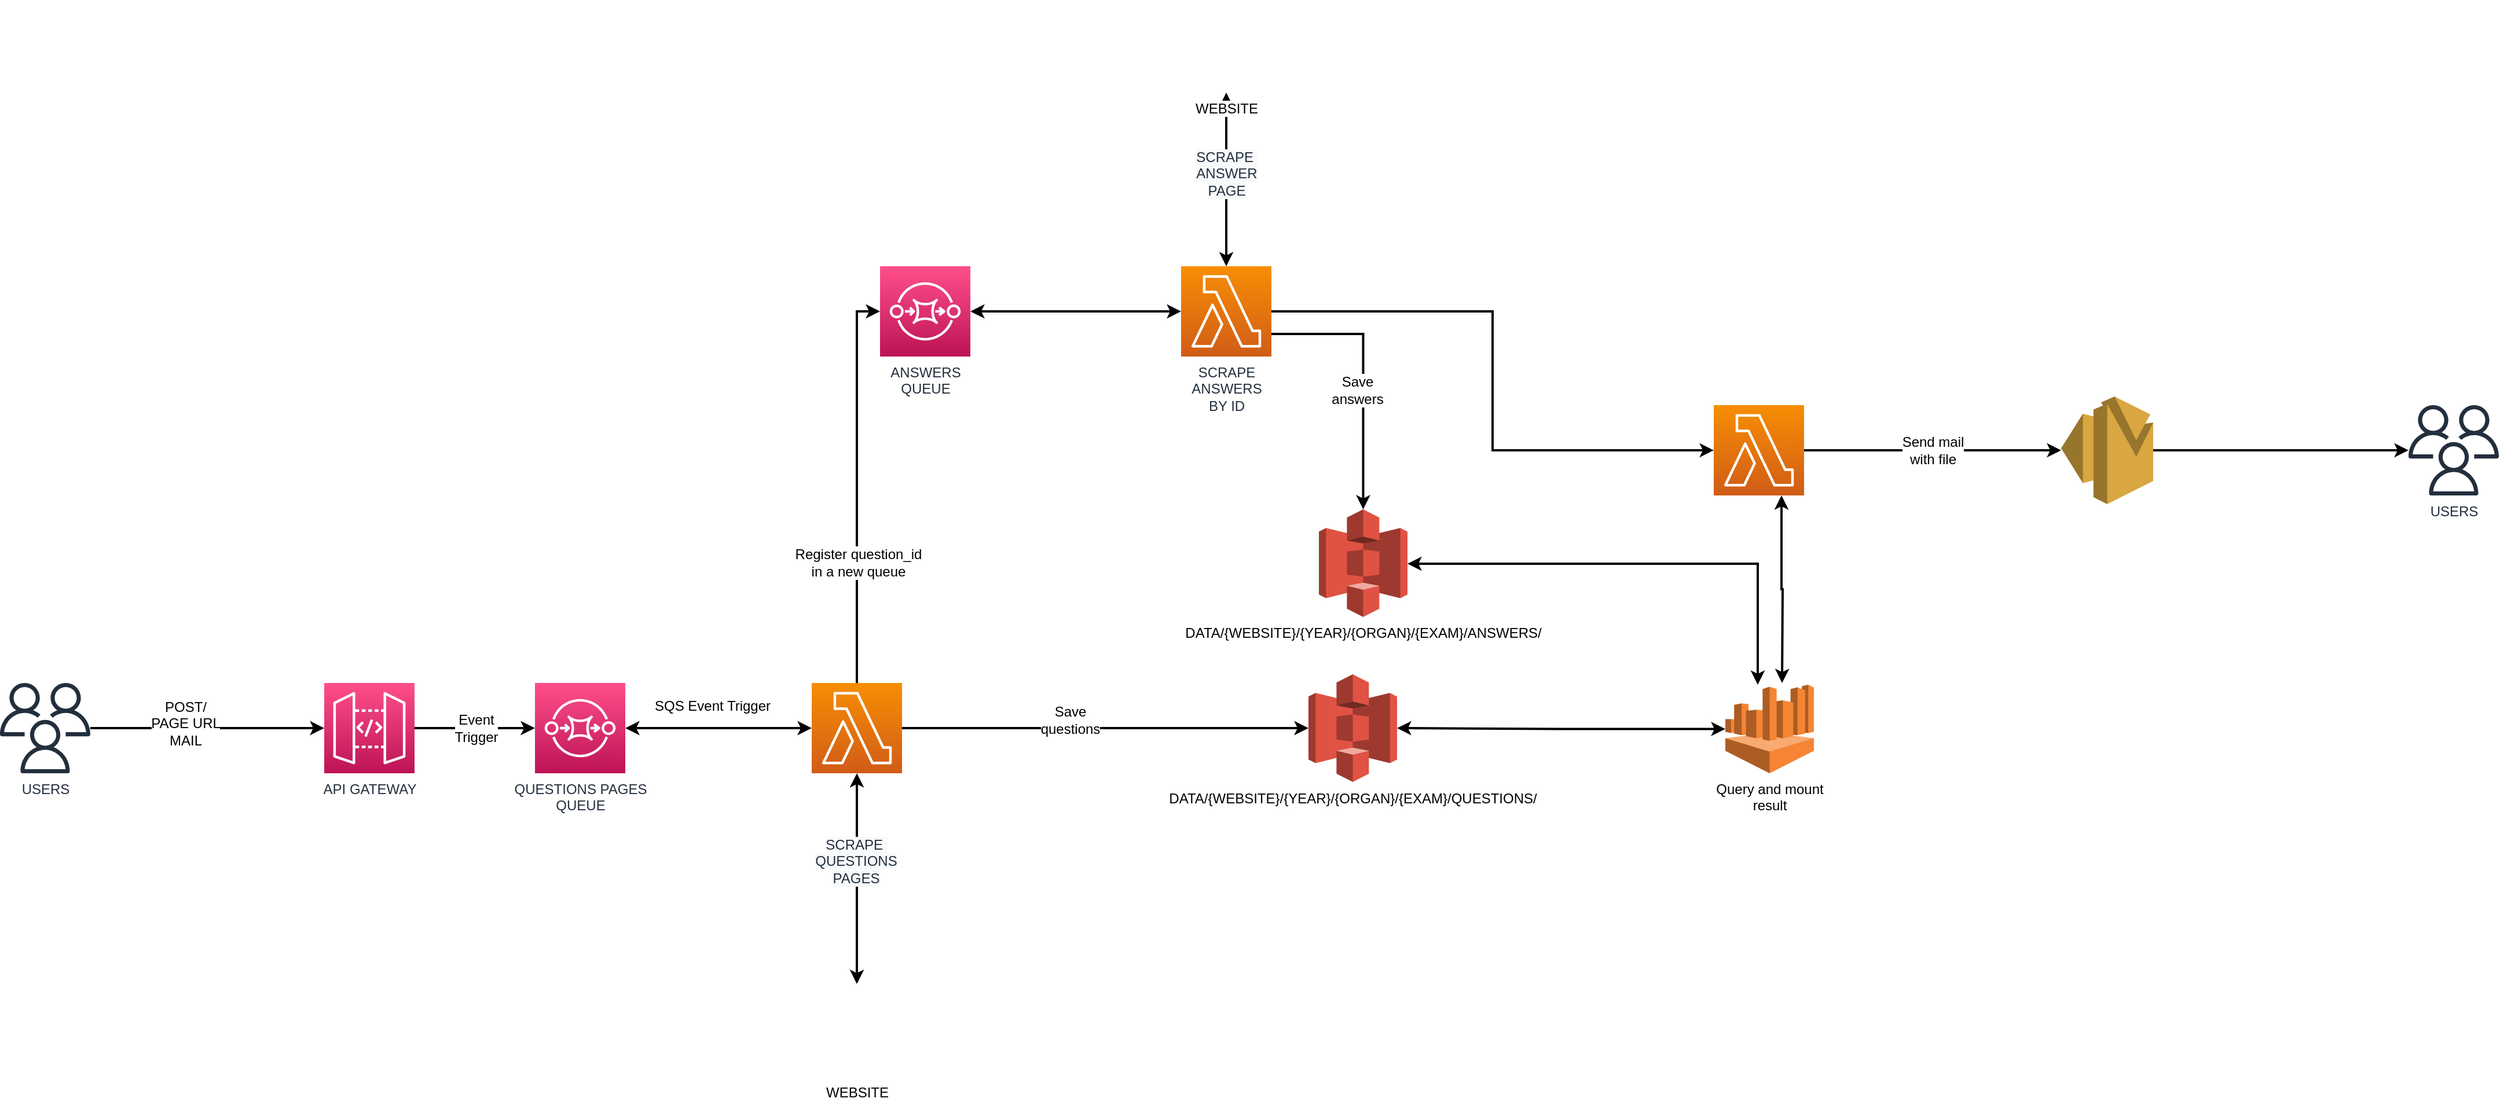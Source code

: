 <mxfile version="16.0.0" pages="2"><diagram id="7DnT26ntgXvIoEpRahuZ" name="Page-1"><mxGraphModel dx="1678" dy="2007" grid="1" gridSize="10" guides="1" tooltips="1" connect="1" arrows="1" fold="1" page="1" pageScale="1" pageWidth="850" pageHeight="1100" math="0" shadow="0"><root><mxCell id="0"/><mxCell id="1" parent="0"/><mxCell id="-Fg8H4_anvK1-Mh1O-vA-14" style="edgeStyle=orthogonalEdgeStyle;rounded=0;orthogonalLoop=1;jettySize=auto;html=1;startArrow=none;startFill=0;strokeWidth=2;" edge="1" parent="1" source="-Fg8H4_anvK1-Mh1O-vA-1" target="-Fg8H4_anvK1-Mh1O-vA-2"><mxGeometry relative="1" as="geometry"/></mxCell><mxCell id="-Fg8H4_anvK1-Mh1O-vA-15" value="&lt;font style=&quot;font-size: 12px&quot;&gt;POST/&lt;br&gt;PAGE URL&lt;br&gt;MAIL&lt;br&gt;&lt;/font&gt;" style="edgeLabel;html=1;align=center;verticalAlign=middle;resizable=0;points=[];" vertex="1" connectable="0" parent="-Fg8H4_anvK1-Mh1O-vA-14"><mxGeometry x="-0.189" y="4" relative="1" as="geometry"><mxPoint as="offset"/></mxGeometry></mxCell><mxCell id="-Fg8H4_anvK1-Mh1O-vA-1" value="USERS" style="sketch=0;outlineConnect=0;fontColor=#232F3E;gradientColor=none;fillColor=#232F3D;strokeColor=none;dashed=0;verticalLabelPosition=bottom;verticalAlign=top;align=center;html=1;fontSize=12;fontStyle=0;aspect=fixed;pointerEvents=1;shape=mxgraph.aws4.users;" vertex="1" parent="1"><mxGeometry x="60" y="150" width="78" height="78" as="geometry"/></mxCell><mxCell id="-Fg8H4_anvK1-Mh1O-vA-4" style="edgeStyle=orthogonalEdgeStyle;rounded=0;orthogonalLoop=1;jettySize=auto;html=1;entryX=0;entryY=0.5;entryDx=0;entryDy=0;entryPerimeter=0;strokeWidth=2;" edge="1" parent="1" source="-Fg8H4_anvK1-Mh1O-vA-2" target="-Fg8H4_anvK1-Mh1O-vA-3"><mxGeometry relative="1" as="geometry"/></mxCell><mxCell id="-Fg8H4_anvK1-Mh1O-vA-16" value="Event&lt;br&gt;Trigger" style="edgeLabel;html=1;align=center;verticalAlign=middle;resizable=0;points=[];fontSize=12;" vertex="1" connectable="0" parent="-Fg8H4_anvK1-Mh1O-vA-4"><mxGeometry x="0.02" relative="1" as="geometry"><mxPoint as="offset"/></mxGeometry></mxCell><mxCell id="-Fg8H4_anvK1-Mh1O-vA-2" value="API GATEWAY" style="sketch=0;points=[[0,0,0],[0.25,0,0],[0.5,0,0],[0.75,0,0],[1,0,0],[0,1,0],[0.25,1,0],[0.5,1,0],[0.75,1,0],[1,1,0],[0,0.25,0],[0,0.5,0],[0,0.75,0],[1,0.25,0],[1,0.5,0],[1,0.75,0]];outlineConnect=0;fontColor=#232F3E;gradientColor=#FF4F8B;gradientDirection=north;fillColor=#BC1356;strokeColor=#ffffff;dashed=0;verticalLabelPosition=bottom;verticalAlign=top;align=center;html=1;fontSize=12;fontStyle=0;aspect=fixed;shape=mxgraph.aws4.resourceIcon;resIcon=mxgraph.aws4.api_gateway;" vertex="1" parent="1"><mxGeometry x="340" y="150" width="78" height="78" as="geometry"/></mxCell><mxCell id="-Fg8H4_anvK1-Mh1O-vA-6" style="edgeStyle=orthogonalEdgeStyle;rounded=0;orthogonalLoop=1;jettySize=auto;html=1;strokeWidth=2;startArrow=classic;startFill=1;" edge="1" parent="1" source="-Fg8H4_anvK1-Mh1O-vA-3" target="-Fg8H4_anvK1-Mh1O-vA-5"><mxGeometry relative="1" as="geometry"/></mxCell><mxCell id="-Fg8H4_anvK1-Mh1O-vA-17" value="SQS Event Trigger" style="edgeLabel;html=1;align=center;verticalAlign=middle;resizable=0;points=[];fontSize=12;" vertex="1" connectable="0" parent="-Fg8H4_anvK1-Mh1O-vA-6"><mxGeometry x="-0.193" y="4" relative="1" as="geometry"><mxPoint x="10" y="-15" as="offset"/></mxGeometry></mxCell><mxCell id="-Fg8H4_anvK1-Mh1O-vA-3" value="QUESTIONS PAGES&lt;br&gt;QUEUE" style="sketch=0;points=[[0,0,0],[0.25,0,0],[0.5,0,0],[0.75,0,0],[1,0,0],[0,1,0],[0.25,1,0],[0.5,1,0],[0.75,1,0],[1,1,0],[0,0.25,0],[0,0.5,0],[0,0.75,0],[1,0.25,0],[1,0.5,0],[1,0.75,0]];outlineConnect=0;fontColor=#232F3E;gradientColor=#FF4F8B;gradientDirection=north;fillColor=#BC1356;strokeColor=#ffffff;dashed=0;verticalLabelPosition=bottom;verticalAlign=top;align=center;html=1;fontSize=12;fontStyle=0;aspect=fixed;shape=mxgraph.aws4.resourceIcon;resIcon=mxgraph.aws4.sqs;" vertex="1" parent="1"><mxGeometry x="522" y="150" width="78" height="78" as="geometry"/></mxCell><mxCell id="-Fg8H4_anvK1-Mh1O-vA-10" style="edgeStyle=orthogonalEdgeStyle;rounded=0;orthogonalLoop=1;jettySize=auto;html=1;startArrow=none;startFill=0;strokeWidth=2;" edge="1" parent="1" source="-Fg8H4_anvK1-Mh1O-vA-5" target="-Fg8H4_anvK1-Mh1O-vA-9"><mxGeometry relative="1" as="geometry"/></mxCell><mxCell id="-Fg8H4_anvK1-Mh1O-vA-48" value="Save&lt;br&gt;questions" style="edgeLabel;html=1;align=center;verticalAlign=middle;resizable=0;points=[];fontSize=12;" vertex="1" connectable="0" parent="-Fg8H4_anvK1-Mh1O-vA-10"><mxGeometry x="-0.17" y="7" relative="1" as="geometry"><mxPoint x="-1" as="offset"/></mxGeometry></mxCell><mxCell id="-Fg8H4_anvK1-Mh1O-vA-22" style="edgeStyle=orthogonalEdgeStyle;rounded=0;orthogonalLoop=1;jettySize=auto;html=1;entryX=0;entryY=0.5;entryDx=0;entryDy=0;entryPerimeter=0;fontSize=12;startArrow=none;startFill=0;strokeWidth=2;" edge="1" parent="1" source="-Fg8H4_anvK1-Mh1O-vA-5" target="-Fg8H4_anvK1-Mh1O-vA-20"><mxGeometry relative="1" as="geometry"/></mxCell><mxCell id="-Fg8H4_anvK1-Mh1O-vA-57" value="Register question_id &lt;br&gt;in a new queue" style="edgeLabel;html=1;align=center;verticalAlign=middle;resizable=0;points=[];fontSize=12;" vertex="1" connectable="0" parent="-Fg8H4_anvK1-Mh1O-vA-22"><mxGeometry x="-0.397" y="-1" relative="1" as="geometry"><mxPoint y="-1" as="offset"/></mxGeometry></mxCell><mxCell id="-Fg8H4_anvK1-Mh1O-vA-34" style="edgeStyle=orthogonalEdgeStyle;rounded=0;orthogonalLoop=1;jettySize=auto;html=1;fontSize=12;startArrow=classic;startFill=1;strokeWidth=2;" edge="1" parent="1" source="-Fg8H4_anvK1-Mh1O-vA-5" target="-Fg8H4_anvK1-Mh1O-vA-33"><mxGeometry relative="1" as="geometry"/></mxCell><mxCell id="-Fg8H4_anvK1-Mh1O-vA-35" value="&lt;span style=&quot;color: rgb(35 , 47 , 62) ; background-color: rgb(248 , 249 , 250)&quot;&gt;SCRAPE&amp;nbsp;&lt;/span&gt;&lt;br style=&quot;color: rgb(35 , 47 , 62)&quot;&gt;&lt;span style=&quot;color: rgb(35 , 47 , 62) ; background-color: rgb(248 , 249 , 250)&quot;&gt;QUESTIONS&lt;/span&gt;&lt;br style=&quot;color: rgb(35 , 47 , 62)&quot;&gt;&lt;span style=&quot;color: rgb(35 , 47 , 62) ; background-color: rgb(248 , 249 , 250)&quot;&gt;PAGES&lt;/span&gt;" style="edgeLabel;html=1;align=center;verticalAlign=middle;resizable=0;points=[];fontSize=12;" vertex="1" connectable="0" parent="-Fg8H4_anvK1-Mh1O-vA-34"><mxGeometry x="-0.153" y="-1" relative="1" as="geometry"><mxPoint y="-1" as="offset"/></mxGeometry></mxCell><mxCell id="-Fg8H4_anvK1-Mh1O-vA-5" value="" style="sketch=0;points=[[0,0,0],[0.25,0,0],[0.5,0,0],[0.75,0,0],[1,0,0],[0,1,0],[0.25,1,0],[0.5,1,0],[0.75,1,0],[1,1,0],[0,0.25,0],[0,0.5,0],[0,0.75,0],[1,0.25,0],[1,0.5,0],[1,0.75,0]];outlineConnect=0;fontColor=#232F3E;gradientColor=#F78E04;gradientDirection=north;fillColor=#D05C17;strokeColor=#ffffff;dashed=0;verticalLabelPosition=bottom;verticalAlign=top;align=center;html=1;fontSize=12;fontStyle=0;aspect=fixed;shape=mxgraph.aws4.resourceIcon;resIcon=mxgraph.aws4.lambda;" vertex="1" parent="1"><mxGeometry x="761" y="150" width="78" height="78" as="geometry"/></mxCell><mxCell id="-Fg8H4_anvK1-Mh1O-vA-9" value="DATA/{WEBSITE}/{YEAR}/{ORGAN}/{EXAM}/QUESTIONS/" style="outlineConnect=0;dashed=0;verticalLabelPosition=bottom;verticalAlign=top;align=center;html=1;shape=mxgraph.aws3.s3;fillColor=#E05243;gradientColor=none;" vertex="1" parent="1"><mxGeometry x="1190" y="142.5" width="76.5" height="93" as="geometry"/></mxCell><mxCell id="-Fg8H4_anvK1-Mh1O-vA-25" style="edgeStyle=orthogonalEdgeStyle;rounded=0;orthogonalLoop=1;jettySize=auto;html=1;entryX=0;entryY=0.5;entryDx=0;entryDy=0;entryPerimeter=0;fontSize=12;startArrow=classic;startFill=1;strokeWidth=2;" edge="1" parent="1" source="-Fg8H4_anvK1-Mh1O-vA-20" target="-Fg8H4_anvK1-Mh1O-vA-24"><mxGeometry relative="1" as="geometry"/></mxCell><mxCell id="-Fg8H4_anvK1-Mh1O-vA-20" value="ANSWERS&lt;br&gt;QUEUE" style="sketch=0;points=[[0,0,0],[0.25,0,0],[0.5,0,0],[0.75,0,0],[1,0,0],[0,1,0],[0.25,1,0],[0.5,1,0],[0.75,1,0],[1,1,0],[0,0.25,0],[0,0.5,0],[0,0.75,0],[1,0.25,0],[1,0.5,0],[1,0.75,0]];outlineConnect=0;fontColor=#232F3E;gradientColor=#FF4F8B;gradientDirection=north;fillColor=#BC1356;strokeColor=#ffffff;dashed=0;verticalLabelPosition=bottom;verticalAlign=top;align=center;html=1;fontSize=12;fontStyle=0;aspect=fixed;shape=mxgraph.aws4.resourceIcon;resIcon=mxgraph.aws4.sqs;" vertex="1" parent="1"><mxGeometry x="820" y="-210" width="78" height="78" as="geometry"/></mxCell><mxCell id="-Fg8H4_anvK1-Mh1O-vA-37" style="edgeStyle=orthogonalEdgeStyle;rounded=0;orthogonalLoop=1;jettySize=auto;html=1;fontSize=12;startArrow=classic;startFill=1;strokeWidth=2;" edge="1" parent="1" source="-Fg8H4_anvK1-Mh1O-vA-24" target="-Fg8H4_anvK1-Mh1O-vA-36"><mxGeometry relative="1" as="geometry"/></mxCell><mxCell id="-Fg8H4_anvK1-Mh1O-vA-38" value="&lt;span style=&quot;color: rgb(35 , 47 , 62) ; background-color: rgb(248 , 249 , 250)&quot;&gt;SCRAPE&amp;nbsp;&lt;/span&gt;&lt;br style=&quot;color: rgb(35 , 47 , 62)&quot;&gt;&lt;span style=&quot;color: rgb(35 , 47 , 62) ; background-color: rgb(248 , 249 , 250)&quot;&gt;ANSWER&lt;/span&gt;&lt;br style=&quot;color: rgb(35 , 47 , 62)&quot;&gt;&lt;span style=&quot;color: rgb(35 , 47 , 62) ; background-color: rgb(248 , 249 , 250)&quot;&gt;PAGE&lt;/span&gt;" style="edgeLabel;html=1;align=center;verticalAlign=middle;resizable=0;points=[];fontSize=12;" vertex="1" connectable="0" parent="-Fg8H4_anvK1-Mh1O-vA-37"><mxGeometry x="0.069" relative="1" as="geometry"><mxPoint as="offset"/></mxGeometry></mxCell><mxCell id="-Fg8H4_anvK1-Mh1O-vA-40" style="edgeStyle=orthogonalEdgeStyle;rounded=0;orthogonalLoop=1;jettySize=auto;html=1;fontSize=12;startArrow=none;startFill=0;strokeWidth=2;exitX=1;exitY=0.75;exitDx=0;exitDy=0;exitPerimeter=0;" edge="1" parent="1" source="-Fg8H4_anvK1-Mh1O-vA-24" target="-Fg8H4_anvK1-Mh1O-vA-39"><mxGeometry relative="1" as="geometry"/></mxCell><mxCell id="-Fg8H4_anvK1-Mh1O-vA-47" value="Save&lt;br&gt;answers" style="edgeLabel;html=1;align=center;verticalAlign=middle;resizable=0;points=[];fontSize=12;" vertex="1" connectable="0" parent="-Fg8H4_anvK1-Mh1O-vA-40"><mxGeometry x="0.101" y="-6" relative="1" as="geometry"><mxPoint as="offset"/></mxGeometry></mxCell><mxCell id="-Fg8H4_anvK1-Mh1O-vA-45" style="edgeStyle=orthogonalEdgeStyle;rounded=0;orthogonalLoop=1;jettySize=auto;html=1;fontSize=12;startArrow=none;startFill=0;strokeWidth=2;entryX=0;entryY=0.5;entryDx=0;entryDy=0;entryPerimeter=0;" edge="1" parent="1" source="-Fg8H4_anvK1-Mh1O-vA-24" target="-Fg8H4_anvK1-Mh1O-vA-44"><mxGeometry relative="1" as="geometry"/></mxCell><mxCell id="-Fg8H4_anvK1-Mh1O-vA-24" value="SCRAPE&lt;br&gt;ANSWERS&lt;br&gt;BY ID" style="sketch=0;points=[[0,0,0],[0.25,0,0],[0.5,0,0],[0.75,0,0],[1,0,0],[0,1,0],[0.25,1,0],[0.5,1,0],[0.75,1,0],[1,1,0],[0,0.25,0],[0,0.5,0],[0,0.75,0],[1,0.25,0],[1,0.5,0],[1,0.75,0]];outlineConnect=0;fontColor=#232F3E;gradientColor=#F78E04;gradientDirection=north;fillColor=#D05C17;strokeColor=#ffffff;dashed=0;verticalLabelPosition=bottom;verticalAlign=top;align=center;html=1;fontSize=12;fontStyle=0;aspect=fixed;shape=mxgraph.aws4.resourceIcon;resIcon=mxgraph.aws4.lambda;" vertex="1" parent="1"><mxGeometry x="1080" y="-210" width="78" height="78" as="geometry"/></mxCell><mxCell id="-Fg8H4_anvK1-Mh1O-vA-33" value="WEBSITE" style="shape=image;html=1;verticalAlign=top;verticalLabelPosition=bottom;labelBackgroundColor=#ffffff;imageAspect=0;aspect=fixed;image=https://cdn1.iconfinder.com/data/icons/seo-and-web-development-6/32/development_computer_website_check_result-128.png;fontSize=12;" vertex="1" parent="1"><mxGeometry x="760" y="410" width="80" height="80" as="geometry"/></mxCell><mxCell id="-Fg8H4_anvK1-Mh1O-vA-36" value="WEBSITE" style="shape=image;html=1;verticalAlign=top;verticalLabelPosition=bottom;labelBackgroundColor=#ffffff;imageAspect=0;aspect=fixed;image=https://cdn1.iconfinder.com/data/icons/seo-and-web-development-6/32/development_computer_website_check_result-128.png;fontSize=12;" vertex="1" parent="1"><mxGeometry x="1079" y="-440" width="80" height="80" as="geometry"/></mxCell><mxCell id="-Fg8H4_anvK1-Mh1O-vA-39" value="DATA/{WEBSITE}/{YEAR}/{ORGAN}/{EXAM}/ANSWERS/" style="outlineConnect=0;dashed=0;verticalLabelPosition=bottom;verticalAlign=top;align=center;html=1;shape=mxgraph.aws3.s3;fillColor=#E05243;gradientColor=none;fontSize=12;" vertex="1" parent="1"><mxGeometry x="1199" width="76.5" height="93" as="geometry"/></mxCell><mxCell id="-Fg8H4_anvK1-Mh1O-vA-54" value="Send mail&lt;br&gt;with file" style="edgeStyle=orthogonalEdgeStyle;rounded=0;orthogonalLoop=1;jettySize=auto;html=1;fontSize=12;startArrow=none;startFill=0;strokeWidth=2;" edge="1" parent="1" source="-Fg8H4_anvK1-Mh1O-vA-44" target="-Fg8H4_anvK1-Mh1O-vA-53"><mxGeometry relative="1" as="geometry"/></mxCell><mxCell id="-Fg8H4_anvK1-Mh1O-vA-61" style="edgeStyle=orthogonalEdgeStyle;rounded=0;orthogonalLoop=1;jettySize=auto;html=1;fontSize=12;startArrow=classic;startFill=1;strokeWidth=2;exitX=0.75;exitY=1;exitDx=0;exitDy=0;exitPerimeter=0;" edge="1" parent="1" source="-Fg8H4_anvK1-Mh1O-vA-44"><mxGeometry relative="1" as="geometry"><mxPoint x="1599" y="150" as="targetPoint"/></mxGeometry></mxCell><mxCell id="-Fg8H4_anvK1-Mh1O-vA-44" value="" style="sketch=0;points=[[0,0,0],[0.25,0,0],[0.5,0,0],[0.75,0,0],[1,0,0],[0,1,0],[0.25,1,0],[0.5,1,0],[0.75,1,0],[1,1,0],[0,0.25,0],[0,0.5,0],[0,0.75,0],[1,0.25,0],[1,0.5,0],[1,0.75,0]];outlineConnect=0;fontColor=#232F3E;gradientColor=#F78E04;gradientDirection=north;fillColor=#D05C17;strokeColor=#ffffff;dashed=0;verticalLabelPosition=bottom;verticalAlign=top;align=center;html=1;fontSize=12;fontStyle=0;aspect=fixed;shape=mxgraph.aws4.resourceIcon;resIcon=mxgraph.aws4.lambda;" vertex="1" parent="1"><mxGeometry x="1540" y="-90" width="78" height="78" as="geometry"/></mxCell><mxCell id="-Fg8H4_anvK1-Mh1O-vA-56" style="edgeStyle=orthogonalEdgeStyle;rounded=0;orthogonalLoop=1;jettySize=auto;html=1;fontSize=12;startArrow=none;startFill=0;strokeWidth=2;" edge="1" parent="1" source="-Fg8H4_anvK1-Mh1O-vA-53" target="-Fg8H4_anvK1-Mh1O-vA-55"><mxGeometry relative="1" as="geometry"/></mxCell><mxCell id="-Fg8H4_anvK1-Mh1O-vA-53" value="" style="outlineConnect=0;dashed=0;verticalLabelPosition=bottom;verticalAlign=top;align=center;html=1;shape=mxgraph.aws3.ses;fillColor=#D9A741;gradientColor=none;fontSize=12;" vertex="1" parent="1"><mxGeometry x="1840" y="-97.5" width="79.5" height="93" as="geometry"/></mxCell><mxCell id="-Fg8H4_anvK1-Mh1O-vA-55" value="USERS" style="sketch=0;outlineConnect=0;fontColor=#232F3E;gradientColor=none;fillColor=#232F3D;strokeColor=none;dashed=0;verticalLabelPosition=bottom;verticalAlign=top;align=center;html=1;fontSize=12;fontStyle=0;aspect=fixed;pointerEvents=1;shape=mxgraph.aws4.users;" vertex="1" parent="1"><mxGeometry x="2140" y="-90" width="78" height="78" as="geometry"/></mxCell><mxCell id="-Fg8H4_anvK1-Mh1O-vA-62" style="edgeStyle=orthogonalEdgeStyle;rounded=0;orthogonalLoop=1;jettySize=auto;html=1;fontSize=12;startArrow=classic;startFill=1;strokeWidth=2;" edge="1" parent="1" source="-Fg8H4_anvK1-Mh1O-vA-60" target="-Fg8H4_anvK1-Mh1O-vA-9"><mxGeometry relative="1" as="geometry"/></mxCell><mxCell id="-Fg8H4_anvK1-Mh1O-vA-63" style="edgeStyle=orthogonalEdgeStyle;rounded=0;orthogonalLoop=1;jettySize=auto;html=1;fontSize=12;startArrow=classic;startFill=1;strokeWidth=2;" edge="1" parent="1" source="-Fg8H4_anvK1-Mh1O-vA-60" target="-Fg8H4_anvK1-Mh1O-vA-39"><mxGeometry relative="1" as="geometry"><Array as="points"><mxPoint x="1578" y="47"/></Array></mxGeometry></mxCell><mxCell id="-Fg8H4_anvK1-Mh1O-vA-60" value="Query and mount&lt;br&gt;result" style="outlineConnect=0;dashed=0;verticalLabelPosition=bottom;verticalAlign=top;align=center;html=1;shape=mxgraph.aws3.athena;fillColor=#F58534;gradientColor=none;fontSize=12;" vertex="1" parent="1"><mxGeometry x="1550" y="151.5" width="76.5" height="76.5" as="geometry"/></mxCell></root></mxGraphModel></diagram><diagram id="MOIV9ZoXCt8fvfAh72ri" name="Page-2"><mxGraphModel dx="1678" dy="2007" grid="1" gridSize="10" guides="1" tooltips="1" connect="1" arrows="1" fold="1" page="1" pageScale="1" pageWidth="850" pageHeight="1100" math="0" shadow="0"><root><mxCell id="CtDnrbSBx1t2cGp4qnPz-0"/><mxCell id="CtDnrbSBx1t2cGp4qnPz-1" parent="CtDnrbSBx1t2cGp4qnPz-0"/><mxCell id="9U19Qv0EpIV0KqO0DmWt-0" style="edgeStyle=orthogonalEdgeStyle;rounded=0;orthogonalLoop=1;jettySize=auto;html=1;fontSize=12;startArrow=none;startFill=0;strokeWidth=2;" edge="1" parent="CtDnrbSBx1t2cGp4qnPz-1" source="ZTFj2LPznFGpiiusOOFN-0" target="6z6SeVsGNIxQSS9w_nV_-0"><mxGeometry relative="1" as="geometry"/></mxCell><mxCell id="9U19Qv0EpIV0KqO0DmWt-1" value="payload" style="edgeLabel;html=1;align=center;verticalAlign=middle;resizable=0;points=[];fontSize=12;" vertex="1" connectable="0" parent="9U19Qv0EpIV0KqO0DmWt-0"><mxGeometry x="-0.151" y="3" relative="1" as="geometry"><mxPoint as="offset"/></mxGeometry></mxCell><mxCell id="ZTFj2LPznFGpiiusOOFN-0" value="USERS" style="sketch=0;outlineConnect=0;fontColor=#232F3E;gradientColor=none;fillColor=#232F3D;strokeColor=none;dashed=0;verticalLabelPosition=bottom;verticalAlign=top;align=center;html=1;fontSize=12;fontStyle=0;aspect=fixed;pointerEvents=1;shape=mxgraph.aws4.users;" vertex="1" parent="CtDnrbSBx1t2cGp4qnPz-1"><mxGeometry x="60" y="230" width="78" height="78" as="geometry"/></mxCell><mxCell id="9U19Qv0EpIV0KqO0DmWt-3" style="edgeStyle=orthogonalEdgeStyle;rounded=0;orthogonalLoop=1;jettySize=auto;html=1;fontSize=12;startArrow=none;startFill=0;strokeWidth=2;" edge="1" parent="CtDnrbSBx1t2cGp4qnPz-1" source="6z6SeVsGNIxQSS9w_nV_-0" target="9U19Qv0EpIV0KqO0DmWt-2"><mxGeometry relative="1" as="geometry"/></mxCell><mxCell id="9U19Qv0EpIV0KqO0DmWt-4" value="payload" style="edgeLabel;html=1;align=center;verticalAlign=middle;resizable=0;points=[];fontSize=12;" vertex="1" connectable="0" parent="9U19Qv0EpIV0KqO0DmWt-3"><mxGeometry x="-0.273" y="2" relative="1" as="geometry"><mxPoint as="offset"/></mxGeometry></mxCell><mxCell id="6z6SeVsGNIxQSS9w_nV_-0" value="&lt;span style=&quot;color: rgb(0 , 0 , 0) ; background-color: rgb(255 , 255 , 255)&quot;&gt;POST/&lt;/span&gt;&lt;br style=&quot;color: rgb(0 , 0 , 0)&quot;&gt;&lt;span style=&quot;color: rgb(0 , 0 , 0) ; background-color: rgb(255 , 255 , 255)&quot;&gt;PAGE URL&lt;/span&gt;&lt;br style=&quot;color: rgb(0 , 0 , 0)&quot;&gt;&lt;span style=&quot;color: rgb(0 , 0 , 0) ; background-color: rgb(255 , 255 , 255)&quot;&gt;MAIL&lt;/span&gt;" style="sketch=0;points=[[0,0,0],[0.25,0,0],[0.5,0,0],[0.75,0,0],[1,0,0],[0,1,0],[0.25,1,0],[0.5,1,0],[0.75,1,0],[1,1,0],[0,0.25,0],[0,0.5,0],[0,0.75,0],[1,0.25,0],[1,0.5,0],[1,0.75,0]];outlineConnect=0;fontColor=#232F3E;gradientColor=#FF4F8B;gradientDirection=north;fillColor=#BC1356;strokeColor=#ffffff;dashed=0;verticalLabelPosition=bottom;verticalAlign=top;align=center;html=1;fontSize=12;fontStyle=0;aspect=fixed;shape=mxgraph.aws4.resourceIcon;resIcon=mxgraph.aws4.api_gateway;" vertex="1" parent="CtDnrbSBx1t2cGp4qnPz-1"><mxGeometry x="270" y="230" width="78" height="78" as="geometry"/></mxCell><mxCell id="wZYUZbcFgRABy6RNesUx-1" style="edgeStyle=orthogonalEdgeStyle;rounded=0;orthogonalLoop=1;jettySize=auto;html=1;fontSize=12;startArrow=none;startFill=0;strokeWidth=2;" edge="1" parent="CtDnrbSBx1t2cGp4qnPz-1" source="9U19Qv0EpIV0KqO0DmWt-2" target="wZYUZbcFgRABy6RNesUx-0"><mxGeometry relative="1" as="geometry"/></mxCell><mxCell id="9U19Qv0EpIV0KqO0DmWt-2" value="QUESTIONS &lt;br&gt;TOPIC" style="sketch=0;points=[[0,0,0],[0.25,0,0],[0.5,0,0],[0.75,0,0],[1,0,0],[0,1,0],[0.25,1,0],[0.5,1,0],[0.75,1,0],[1,1,0],[0,0.25,0],[0,0.5,0],[0,0.75,0],[1,0.25,0],[1,0.5,0],[1,0.75,0]];outlineConnect=0;fontColor=#232F3E;gradientColor=#FF4F8B;gradientDirection=north;fillColor=#BC1356;strokeColor=#ffffff;dashed=0;verticalLabelPosition=bottom;verticalAlign=top;align=center;html=1;fontSize=12;fontStyle=0;aspect=fixed;shape=mxgraph.aws4.resourceIcon;resIcon=mxgraph.aws4.sns;" vertex="1" parent="CtDnrbSBx1t2cGp4qnPz-1"><mxGeometry x="480" y="230" width="78" height="78" as="geometry"/></mxCell><mxCell id="wZYUZbcFgRABy6RNesUx-4" style="edgeStyle=orthogonalEdgeStyle;rounded=0;orthogonalLoop=1;jettySize=auto;html=1;fontSize=12;startArrow=none;startFill=0;strokeWidth=2;" edge="1" parent="CtDnrbSBx1t2cGp4qnPz-1" source="wZYUZbcFgRABy6RNesUx-0" target="9U19Qv0EpIV0KqO0DmWt-2"><mxGeometry relative="1" as="geometry"><mxPoint x="960" y="159" as="targetPoint"/><Array as="points"><mxPoint x="709" y="159"/><mxPoint x="519" y="159"/></Array></mxGeometry></mxCell><mxCell id="wZYUZbcFgRABy6RNesUx-8" value="on failure" style="edgeLabel;html=1;align=center;verticalAlign=middle;resizable=0;points=[];fontSize=12;" vertex="1" connectable="0" parent="wZYUZbcFgRABy6RNesUx-4"><mxGeometry x="0.062" relative="1" as="geometry"><mxPoint as="offset"/></mxGeometry></mxCell><mxCell id="yhZiz4gk1LtX7VpgMtk4-0" style="edgeStyle=orthogonalEdgeStyle;rounded=0;orthogonalLoop=1;jettySize=auto;html=1;entryX=0;entryY=0.5;entryDx=0;entryDy=0;entryPerimeter=0;fontSize=12;startArrow=none;startFill=0;strokeWidth=2;" edge="1" parent="CtDnrbSBx1t2cGp4qnPz-1" source="wZYUZbcFgRABy6RNesUx-0" target="wZYUZbcFgRABy6RNesUx-14"><mxGeometry relative="1" as="geometry"/></mxCell><mxCell id="wvDi62uC7g3c2uDlHwP4-1" style="edgeStyle=orthogonalEdgeStyle;rounded=0;orthogonalLoop=1;jettySize=auto;html=1;fontSize=12;startArrow=none;startFill=0;strokeWidth=2;dashed=1;fillColor=#d5e8d4;strokeColor=#82b366;" edge="1" parent="CtDnrbSBx1t2cGp4qnPz-1" source="wZYUZbcFgRABy6RNesUx-0" target="wvDi62uC7g3c2uDlHwP4-0"><mxGeometry relative="1" as="geometry"/></mxCell><mxCell id="n3uFTOfbSDve5M1rcGgP-0" value="&lt;font color=&quot;#232f3e&quot;&gt;&lt;span style=&quot;background-color: rgb(248 , 249 , 250)&quot;&gt;scrape&amp;nbsp;&lt;br&gt;questions &lt;br&gt;page&lt;/span&gt;&lt;/font&gt;" style="edgeLabel;html=1;align=center;verticalAlign=middle;resizable=0;points=[];fontSize=12;" vertex="1" connectable="0" parent="wvDi62uC7g3c2uDlHwP4-1"><mxGeometry x="0.052" y="1" relative="1" as="geometry"><mxPoint y="-1" as="offset"/></mxGeometry></mxCell><mxCell id="hxdqqR1zZlCEqaOaSx8a-1" style="edgeStyle=orthogonalEdgeStyle;rounded=0;orthogonalLoop=1;jettySize=auto;html=1;entryX=0;entryY=0.5;entryDx=0;entryDy=0;entryPerimeter=0;dashed=1;fontSize=12;startArrow=none;startFill=0;strokeWidth=2;fillColor=#d5e8d4;strokeColor=#82b366;" edge="1" parent="CtDnrbSBx1t2cGp4qnPz-1" source="wZYUZbcFgRABy6RNesUx-0" target="hxdqqR1zZlCEqaOaSx8a-0"><mxGeometry relative="1" as="geometry"/></mxCell><mxCell id="mZ7yQPxNZPkVskibyc8b-0" value="save&lt;br&gt;questions" style="edgeLabel;html=1;align=center;verticalAlign=middle;resizable=0;points=[];fontSize=12;" vertex="1" connectable="0" parent="hxdqqR1zZlCEqaOaSx8a-1"><mxGeometry x="0.062" y="-1" relative="1" as="geometry"><mxPoint as="offset"/></mxGeometry></mxCell><mxCell id="MM4FxFyqPxe70uR7t5Om-0" value="on success" style="edgeLabel;html=1;align=center;verticalAlign=middle;resizable=0;points=[];fontSize=12;" vertex="1" connectable="0" parent="hxdqqR1zZlCEqaOaSx8a-1"><mxGeometry x="-0.832" y="2" relative="1" as="geometry"><mxPoint as="offset"/></mxGeometry></mxCell><mxCell id="wZYUZbcFgRABy6RNesUx-0" value="PROCESS&lt;br&gt;QUESTIONS" style="sketch=0;points=[[0,0,0],[0.25,0,0],[0.5,0,0],[0.75,0,0],[1,0,0],[0,1,0],[0.25,1,0],[0.5,1,0],[0.75,1,0],[1,1,0],[0,0.25,0],[0,0.5,0],[0,0.75,0],[1,0.25,0],[1,0.5,0],[1,0.75,0]];outlineConnect=0;fontColor=#232F3E;gradientColor=#F78E04;gradientDirection=north;fillColor=#D05C17;strokeColor=#ffffff;dashed=0;verticalLabelPosition=bottom;verticalAlign=top;align=center;html=1;fontSize=12;fontStyle=0;aspect=fixed;shape=mxgraph.aws4.resourceIcon;resIcon=mxgraph.aws4.lambda;" vertex="1" parent="CtDnrbSBx1t2cGp4qnPz-1"><mxGeometry x="670" y="230" width="78" height="78" as="geometry"/></mxCell><mxCell id="_MXzVBaV_Dv0B0ifTaGO-1" style="edgeStyle=orthogonalEdgeStyle;rounded=0;orthogonalLoop=1;jettySize=auto;html=1;fontSize=12;startArrow=none;startFill=0;strokeWidth=2;" edge="1" parent="CtDnrbSBx1t2cGp4qnPz-1" source="wZYUZbcFgRABy6RNesUx-14" target="_MXzVBaV_Dv0B0ifTaGO-0"><mxGeometry relative="1" as="geometry"/></mxCell><mxCell id="wZYUZbcFgRABy6RNesUx-14" value="ANSWERS&lt;br&gt;TOPIC" style="sketch=0;points=[[0,0,0],[0.25,0,0],[0.5,0,0],[0.75,0,0],[1,0,0],[0,1,0],[0.25,1,0],[0.5,1,0],[0.75,1,0],[1,1,0],[0,0.25,0],[0,0.5,0],[0,0.75,0],[1,0.25,0],[1,0.5,0],[1,0.75,0]];outlineConnect=0;fontColor=#232F3E;gradientColor=#FF4F8B;gradientDirection=north;fillColor=#BC1356;strokeColor=#ffffff;dashed=0;verticalLabelPosition=bottom;verticalAlign=top;align=center;html=1;fontSize=12;fontStyle=0;aspect=fixed;shape=mxgraph.aws4.resourceIcon;resIcon=mxgraph.aws4.sns;" vertex="1" parent="CtDnrbSBx1t2cGp4qnPz-1"><mxGeometry x="960" y="70" width="78" height="78" as="geometry"/></mxCell><mxCell id="wvDi62uC7g3c2uDlHwP4-0" value="WEBSITE" style="shape=image;html=1;verticalAlign=top;verticalLabelPosition=bottom;labelBackgroundColor=#ffffff;imageAspect=0;aspect=fixed;image=https://cdn1.iconfinder.com/data/icons/seo-and-web-development-6/32/development_computer_website_check_result-128.png;fontSize=12;" vertex="1" parent="CtDnrbSBx1t2cGp4qnPz-1"><mxGeometry x="600" y="480" width="80" height="80" as="geometry"/></mxCell><mxCell id="hxdqqR1zZlCEqaOaSx8a-0" value="DATA/{WEBSITE}/{YEAR}/{ORGAN}/{EXAM}/QUESTIONS/" style="outlineConnect=0;dashed=0;verticalLabelPosition=bottom;verticalAlign=top;align=center;html=1;shape=mxgraph.aws3.s3;fillColor=#E05243;gradientColor=none;" vertex="1" parent="CtDnrbSBx1t2cGp4qnPz-1"><mxGeometry x="1320" y="400" width="76.5" height="93" as="geometry"/></mxCell><mxCell id="zMsm3RXtwuJUnNAuRl-y-1" style="edgeStyle=orthogonalEdgeStyle;rounded=0;orthogonalLoop=1;jettySize=auto;html=1;fontSize=12;startArrow=none;startFill=0;strokeWidth=2;dashed=1;fillColor=#d5e8d4;strokeColor=#82b366;" edge="1" parent="CtDnrbSBx1t2cGp4qnPz-1" source="_MXzVBaV_Dv0B0ifTaGO-0" target="zMsm3RXtwuJUnNAuRl-y-0"><mxGeometry relative="1" as="geometry"/></mxCell><mxCell id="0X29Ws_Na6WaPeQzb26x-0" value="scrape&lt;br&gt;answer&lt;br&gt;page" style="edgeLabel;html=1;align=center;verticalAlign=middle;resizable=0;points=[];fontSize=12;" vertex="1" connectable="0" parent="zMsm3RXtwuJUnNAuRl-y-1"><mxGeometry x="0.072" y="-2" relative="1" as="geometry"><mxPoint as="offset"/></mxGeometry></mxCell><mxCell id="p15KYEPb1QzwTZOJ0rD9-1" style="edgeStyle=orthogonalEdgeStyle;rounded=0;orthogonalLoop=1;jettySize=auto;html=1;dashed=1;fontSize=12;startArrow=none;startFill=0;strokeWidth=2;fillColor=#d5e8d4;strokeColor=#82b366;" edge="1" parent="CtDnrbSBx1t2cGp4qnPz-1" source="_MXzVBaV_Dv0B0ifTaGO-0" target="p15KYEPb1QzwTZOJ0rD9-0"><mxGeometry relative="1" as="geometry"/></mxCell><mxCell id="p15KYEPb1QzwTZOJ0rD9-4" value="save&lt;br&gt;answers" style="edgeLabel;html=1;align=center;verticalAlign=middle;resizable=0;points=[];fontSize=12;" vertex="1" connectable="0" parent="p15KYEPb1QzwTZOJ0rD9-1"><mxGeometry x="0.339" y="2" relative="1" as="geometry"><mxPoint as="offset"/></mxGeometry></mxCell><mxCell id="p15KYEPb1QzwTZOJ0rD9-2" style="edgeStyle=orthogonalEdgeStyle;rounded=0;orthogonalLoop=1;jettySize=auto;html=1;fontSize=12;startArrow=none;startFill=0;strokeWidth=2;" edge="1" parent="CtDnrbSBx1t2cGp4qnPz-1" source="_MXzVBaV_Dv0B0ifTaGO-0" target="wZYUZbcFgRABy6RNesUx-14"><mxGeometry relative="1" as="geometry"><Array as="points"><mxPoint x="1219" y="20"/><mxPoint x="999" y="20"/></Array></mxGeometry></mxCell><mxCell id="p15KYEPb1QzwTZOJ0rD9-3" value="on failure" style="edgeLabel;html=1;align=center;verticalAlign=middle;resizable=0;points=[];fontSize=12;" vertex="1" connectable="0" parent="p15KYEPb1QzwTZOJ0rD9-2"><mxGeometry x="0.212" y="-3" relative="1" as="geometry"><mxPoint as="offset"/></mxGeometry></mxCell><mxCell id="tdH5FjxgwE5H7zUgFpdh-1" style="edgeStyle=orthogonalEdgeStyle;rounded=0;orthogonalLoop=1;jettySize=auto;html=1;fontSize=12;startArrow=none;startFill=0;strokeWidth=2;dashed=1;fillColor=#d5e8d4;strokeColor=#82b366;" edge="1" parent="CtDnrbSBx1t2cGp4qnPz-1" source="_MXzVBaV_Dv0B0ifTaGO-0" target="tdH5FjxgwE5H7zUgFpdh-0"><mxGeometry relative="1" as="geometry"/></mxCell><mxCell id="tdH5FjxgwE5H7zUgFpdh-2" value="on success" style="edgeLabel;html=1;align=center;verticalAlign=middle;resizable=0;points=[];fontSize=12;" vertex="1" connectable="0" parent="tdH5FjxgwE5H7zUgFpdh-1"><mxGeometry x="-0.68" y="2" relative="1" as="geometry"><mxPoint as="offset"/></mxGeometry></mxCell><mxCell id="_MXzVBaV_Dv0B0ifTaGO-0" value="PROCESS&lt;br&gt;ANSWERS" style="sketch=0;points=[[0,0,0],[0.25,0,0],[0.5,0,0],[0.75,0,0],[1,0,0],[0,1,0],[0.25,1,0],[0.5,1,0],[0.75,1,0],[1,1,0],[0,0.25,0],[0,0.5,0],[0,0.75,0],[1,0.25,0],[1,0.5,0],[1,0.75,0]];outlineConnect=0;fontColor=#232F3E;gradientColor=#F78E04;gradientDirection=north;fillColor=#D05C17;strokeColor=#ffffff;dashed=0;verticalLabelPosition=bottom;verticalAlign=top;align=center;html=1;fontSize=12;fontStyle=0;aspect=fixed;shape=mxgraph.aws4.resourceIcon;resIcon=mxgraph.aws4.lambda;" vertex="1" parent="CtDnrbSBx1t2cGp4qnPz-1"><mxGeometry x="1180" y="70" width="78" height="78" as="geometry"/></mxCell><mxCell id="zMsm3RXtwuJUnNAuRl-y-0" value="WEBSITE" style="shape=image;html=1;verticalAlign=top;verticalLabelPosition=bottom;labelBackgroundColor=#ffffff;imageAspect=0;aspect=fixed;image=https://cdn1.iconfinder.com/data/icons/seo-and-web-development-6/32/development_computer_website_check_result-128.png;fontSize=12;" vertex="1" parent="CtDnrbSBx1t2cGp4qnPz-1"><mxGeometry x="1179" y="-240" width="80" height="80" as="geometry"/></mxCell><mxCell id="p15KYEPb1QzwTZOJ0rD9-0" value="DATA/{WEBSITE}/{YEAR}/{ORGAN}/{EXAM}/ANSWERS/" style="outlineConnect=0;dashed=0;verticalLabelPosition=bottom;verticalAlign=top;align=center;html=1;shape=mxgraph.aws3.s3;fillColor=#E05243;gradientColor=none;fontSize=12;" vertex="1" parent="CtDnrbSBx1t2cGp4qnPz-1"><mxGeometry x="1320" y="260" width="76.5" height="93" as="geometry"/></mxCell><mxCell id="tdH5FjxgwE5H7zUgFpdh-4" style="edgeStyle=orthogonalEdgeStyle;rounded=0;orthogonalLoop=1;jettySize=auto;html=1;fontSize=12;startArrow=classic;startFill=1;strokeWidth=2;dashed=1;fillColor=#d5e8d4;strokeColor=#82b366;" edge="1" parent="CtDnrbSBx1t2cGp4qnPz-1" source="tdH5FjxgwE5H7zUgFpdh-0" target="tdH5FjxgwE5H7zUgFpdh-3"><mxGeometry relative="1" as="geometry"/></mxCell><mxCell id="z9UAF8ZxBNHwH8pFQYd1-3" style="edgeStyle=orthogonalEdgeStyle;rounded=0;orthogonalLoop=1;jettySize=auto;html=1;fontSize=12;startArrow=none;startFill=0;strokeWidth=2;fillColor=#d5e8d4;strokeColor=#82b366;dashed=1;" edge="1" parent="CtDnrbSBx1t2cGp4qnPz-1" source="tdH5FjxgwE5H7zUgFpdh-0" target="z9UAF8ZxBNHwH8pFQYd1-2"><mxGeometry relative="1" as="geometry"/></mxCell><mxCell id="5qSuECGQaDYmgx99lJvf-0" value="Send mail&lt;br&gt;with file url" style="edgeLabel;html=1;align=center;verticalAlign=middle;resizable=0;points=[];fontSize=12;" vertex="1" connectable="0" parent="z9UAF8ZxBNHwH8pFQYd1-3"><mxGeometry x="-0.311" y="-1" relative="1" as="geometry"><mxPoint as="offset"/></mxGeometry></mxCell><mxCell id="tdH5FjxgwE5H7zUgFpdh-0" value="SEND&lt;br&gt;MAIL" style="sketch=0;points=[[0,0,0],[0.25,0,0],[0.5,0,0],[0.75,0,0],[1,0,0],[0,1,0],[0.25,1,0],[0.5,1,0],[0.75,1,0],[1,1,0],[0,0.25,0],[0,0.5,0],[0,0.75,0],[1,0.25,0],[1,0.5,0],[1,0.75,0]];outlineConnect=0;fontColor=#232F3E;gradientColor=#F78E04;gradientDirection=north;fillColor=#D05C17;strokeColor=#ffffff;dashed=0;verticalLabelPosition=bottom;verticalAlign=top;align=center;html=1;fontSize=12;fontStyle=0;aspect=fixed;shape=mxgraph.aws4.resourceIcon;resIcon=mxgraph.aws4.lambda;" vertex="1" parent="CtDnrbSBx1t2cGp4qnPz-1"><mxGeometry x="1580" y="70" width="78" height="78" as="geometry"/></mxCell><mxCell id="z9UAF8ZxBNHwH8pFQYd1-0" style="edgeStyle=orthogonalEdgeStyle;rounded=0;orthogonalLoop=1;jettySize=auto;html=1;fontSize=12;startArrow=classic;startFill=1;strokeWidth=2;" edge="1" parent="CtDnrbSBx1t2cGp4qnPz-1" source="tdH5FjxgwE5H7zUgFpdh-3" target="p15KYEPb1QzwTZOJ0rD9-0"><mxGeometry relative="1" as="geometry"/></mxCell><mxCell id="z9UAF8ZxBNHwH8pFQYd1-1" style="edgeStyle=orthogonalEdgeStyle;rounded=0;orthogonalLoop=1;jettySize=auto;html=1;fontSize=12;startArrow=classic;startFill=1;strokeWidth=2;" edge="1" parent="CtDnrbSBx1t2cGp4qnPz-1" source="tdH5FjxgwE5H7zUgFpdh-3" target="hxdqqR1zZlCEqaOaSx8a-0"><mxGeometry relative="1" as="geometry"><Array as="points"><mxPoint x="1618" y="450"/></Array></mxGeometry></mxCell><mxCell id="tdH5FjxgwE5H7zUgFpdh-3" value="Query and &lt;br&gt;mount&lt;br&gt;result" style="outlineConnect=0;dashed=0;verticalLabelPosition=bottom;verticalAlign=top;align=center;html=1;shape=mxgraph.aws3.athena;fillColor=#F58534;gradientColor=none;fontSize=12;" vertex="1" parent="CtDnrbSBx1t2cGp4qnPz-1"><mxGeometry x="1580" y="268.25" width="76.5" height="76.5" as="geometry"/></mxCell><mxCell id="SoLsNoieNzJLRxV7Z1-U-1" style="edgeStyle=orthogonalEdgeStyle;rounded=0;orthogonalLoop=1;jettySize=auto;html=1;fontSize=12;startArrow=none;startFill=0;strokeWidth=2;" edge="1" parent="CtDnrbSBx1t2cGp4qnPz-1" source="z9UAF8ZxBNHwH8pFQYd1-2" target="SoLsNoieNzJLRxV7Z1-U-0"><mxGeometry relative="1" as="geometry"/></mxCell><mxCell id="z9UAF8ZxBNHwH8pFQYd1-2" value="" style="outlineConnect=0;dashed=0;verticalLabelPosition=bottom;verticalAlign=top;align=center;html=1;shape=mxgraph.aws3.ses;fillColor=#D9A741;gradientColor=none;fontSize=12;" vertex="1" parent="CtDnrbSBx1t2cGp4qnPz-1"><mxGeometry x="1860" y="62.5" width="79.5" height="93" as="geometry"/></mxCell><mxCell id="SoLsNoieNzJLRxV7Z1-U-0" value="USERS" style="sketch=0;outlineConnect=0;fontColor=#232F3E;gradientColor=none;fillColor=#232F3D;strokeColor=none;dashed=0;verticalLabelPosition=bottom;verticalAlign=top;align=center;html=1;fontSize=12;fontStyle=0;aspect=fixed;pointerEvents=1;shape=mxgraph.aws4.users;" vertex="1" parent="CtDnrbSBx1t2cGp4qnPz-1"><mxGeometry x="2100" y="70" width="78" height="78" as="geometry"/></mxCell></root></mxGraphModel></diagram></mxfile>